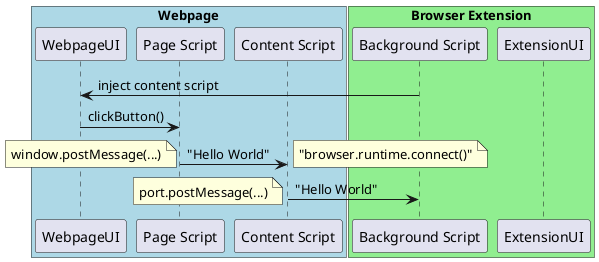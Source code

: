 @startuml
' A content script is a part of your extension that runs in the context of a particular web page
' (as opposed to background scripts which are part of the extension,
' or scripts which are part of the web site itself, such as those loaded using the <script> element).

box "Webpage" #LightBlue

participant "WebpageUI"             as website
participant "Page Script"           as PS

participant "Content Script"        as CS

end box

box "Browser Extension" #LightGreen

participant "Background Script"     as BS
participant "ExtensionUI"           as EX

end box

BS -> website : inject content script

website -> PS: clickButton()
'create CS
PS -> CS: "Hello World"
note left: window.postMessage(...)
note right: "browser.runtime.connect()"


' Connection-based messaging:
' https://developer.mozilla.org/en-US/docs/Mozilla/Add-ons/WebExtensions/Content_scripts#connection-based_messaging
CS -> BS : "Hello World"
note left: port.postMessage(...)



@enduml
